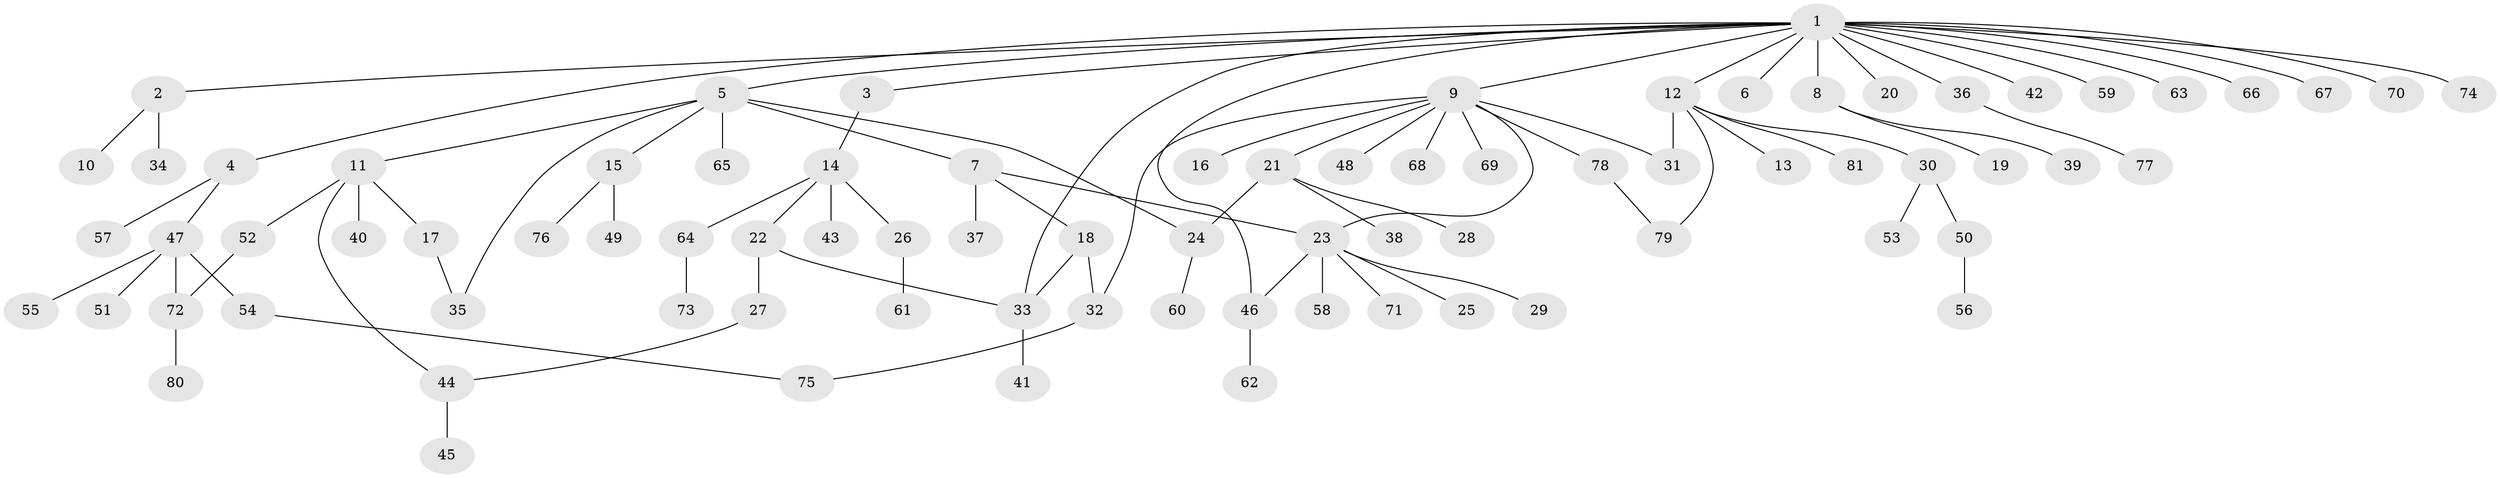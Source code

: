 // coarse degree distribution, {18: 0.017543859649122806, 2: 0.22807017543859648, 5: 0.05263157894736842, 6: 0.03508771929824561, 1: 0.543859649122807, 3: 0.05263157894736842, 9: 0.017543859649122806, 4: 0.03508771929824561, 8: 0.017543859649122806}
// Generated by graph-tools (version 1.1) at 2025/41/03/06/25 10:41:46]
// undirected, 81 vertices, 92 edges
graph export_dot {
graph [start="1"]
  node [color=gray90,style=filled];
  1;
  2;
  3;
  4;
  5;
  6;
  7;
  8;
  9;
  10;
  11;
  12;
  13;
  14;
  15;
  16;
  17;
  18;
  19;
  20;
  21;
  22;
  23;
  24;
  25;
  26;
  27;
  28;
  29;
  30;
  31;
  32;
  33;
  34;
  35;
  36;
  37;
  38;
  39;
  40;
  41;
  42;
  43;
  44;
  45;
  46;
  47;
  48;
  49;
  50;
  51;
  52;
  53;
  54;
  55;
  56;
  57;
  58;
  59;
  60;
  61;
  62;
  63;
  64;
  65;
  66;
  67;
  68;
  69;
  70;
  71;
  72;
  73;
  74;
  75;
  76;
  77;
  78;
  79;
  80;
  81;
  1 -- 2;
  1 -- 3;
  1 -- 4;
  1 -- 5;
  1 -- 6;
  1 -- 8;
  1 -- 9;
  1 -- 12;
  1 -- 20;
  1 -- 33;
  1 -- 36;
  1 -- 42;
  1 -- 46;
  1 -- 59;
  1 -- 63;
  1 -- 66;
  1 -- 67;
  1 -- 70;
  1 -- 74;
  2 -- 10;
  2 -- 34;
  3 -- 14;
  4 -- 47;
  4 -- 57;
  5 -- 7;
  5 -- 11;
  5 -- 15;
  5 -- 24;
  5 -- 35;
  5 -- 65;
  7 -- 18;
  7 -- 23;
  7 -- 37;
  8 -- 19;
  8 -- 39;
  9 -- 16;
  9 -- 21;
  9 -- 23;
  9 -- 31;
  9 -- 32;
  9 -- 48;
  9 -- 68;
  9 -- 69;
  9 -- 78;
  11 -- 17;
  11 -- 40;
  11 -- 44;
  11 -- 52;
  12 -- 13;
  12 -- 30;
  12 -- 31;
  12 -- 79;
  12 -- 81;
  14 -- 22;
  14 -- 26;
  14 -- 43;
  14 -- 64;
  15 -- 49;
  15 -- 76;
  17 -- 35;
  18 -- 32;
  18 -- 33;
  21 -- 24;
  21 -- 28;
  21 -- 38;
  22 -- 27;
  22 -- 33;
  23 -- 25;
  23 -- 29;
  23 -- 46;
  23 -- 58;
  23 -- 71;
  24 -- 60;
  26 -- 61;
  27 -- 44;
  30 -- 50;
  30 -- 53;
  32 -- 75;
  33 -- 41;
  36 -- 77;
  44 -- 45;
  46 -- 62;
  47 -- 51;
  47 -- 54;
  47 -- 55;
  47 -- 72;
  50 -- 56;
  52 -- 72;
  54 -- 75;
  64 -- 73;
  72 -- 80;
  78 -- 79;
}
